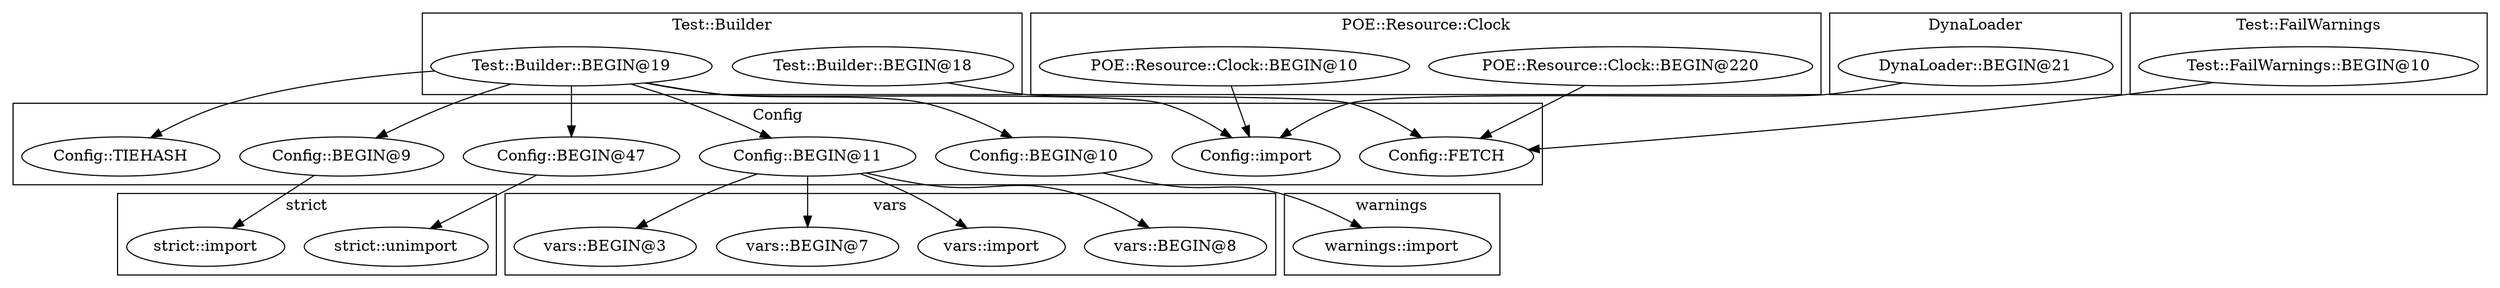digraph {
graph [overlap=false]
subgraph cluster_Test_Builder {
	label="Test::Builder";
	"Test::Builder::BEGIN@19";
	"Test::Builder::BEGIN@18";
}
subgraph cluster_vars {
	label="vars";
	"vars::BEGIN@7";
	"vars::BEGIN@3";
	"vars::BEGIN@8";
	"vars::import";
}
subgraph cluster_POE_Resource_Clock {
	label="POE::Resource::Clock";
	"POE::Resource::Clock::BEGIN@10";
	"POE::Resource::Clock::BEGIN@220";
}
subgraph cluster_DynaLoader {
	label="DynaLoader";
	"DynaLoader::BEGIN@21";
}
subgraph cluster_Test_FailWarnings {
	label="Test::FailWarnings";
	"Test::FailWarnings::BEGIN@10";
}
subgraph cluster_Config {
	label="Config";
	"Config::BEGIN@47";
	"Config::TIEHASH";
	"Config::import";
	"Config::FETCH";
	"Config::BEGIN@9";
	"Config::BEGIN@11";
	"Config::BEGIN@10";
}
subgraph cluster_warnings {
	label="warnings";
	"warnings::import";
}
subgraph cluster_strict {
	label="strict";
	"strict::unimport";
	"strict::import";
}
"Test::Builder::BEGIN@19" -> "Config::TIEHASH";
"Config::BEGIN@11" -> "vars::BEGIN@7";
"Config::BEGIN@10" -> "warnings::import";
"Config::BEGIN@11" -> "vars::BEGIN@8";
"Test::Builder::BEGIN@19" -> "Config::BEGIN@47";
"Config::BEGIN@11" -> "vars::BEGIN@3";
"Config::BEGIN@47" -> "strict::unimport";
"Test::Builder::BEGIN@19" -> "Config::BEGIN@10";
"Test::Builder::BEGIN@19" -> "Config::BEGIN@9";
"Test::Builder::BEGIN@19" -> "Config::BEGIN@11";
"Config::BEGIN@9" -> "strict::import";
"Config::BEGIN@11" -> "vars::import";
"DynaLoader::BEGIN@21" -> "Config::import";
"Test::Builder::BEGIN@19" -> "Config::import";
"POE::Resource::Clock::BEGIN@10" -> "Config::import";
"Test::Builder::BEGIN@18" -> "Config::FETCH";
"Test::FailWarnings::BEGIN@10" -> "Config::FETCH";
"POE::Resource::Clock::BEGIN@220" -> "Config::FETCH";
}
